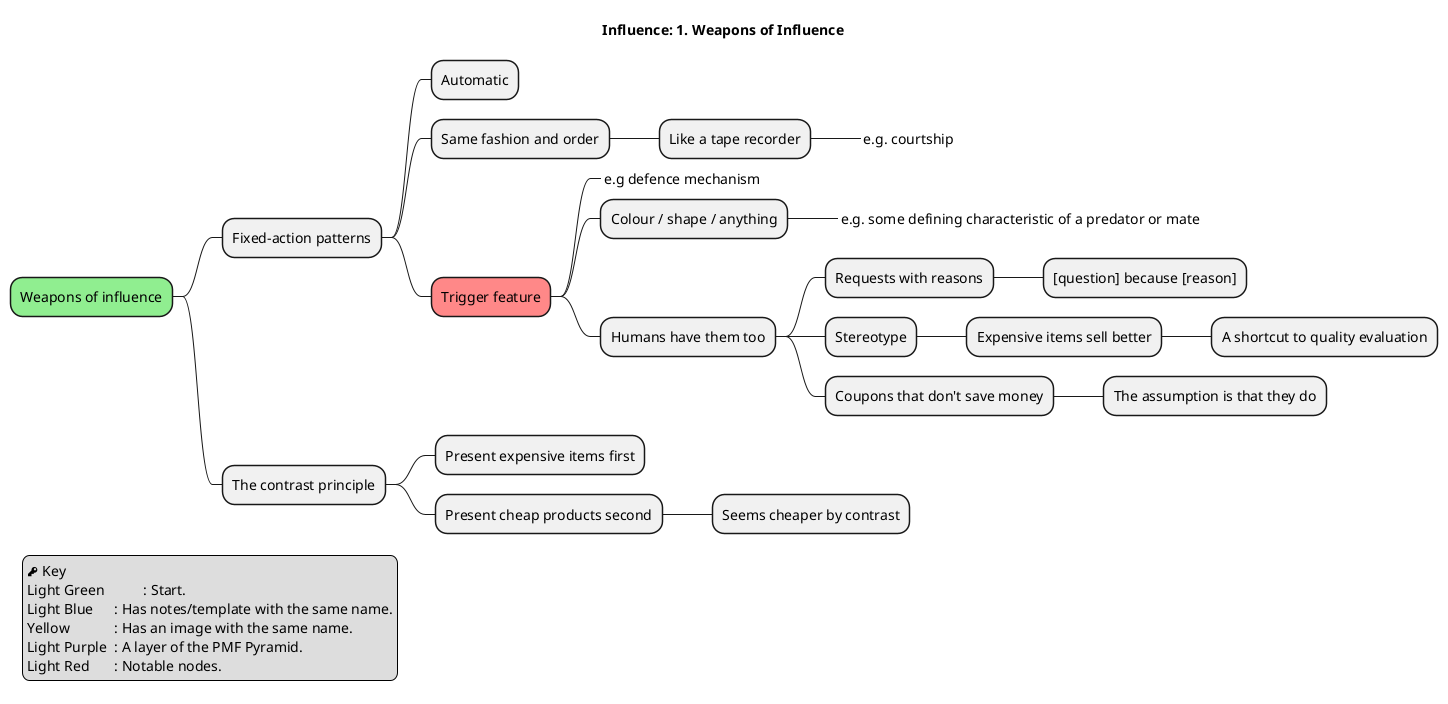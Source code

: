 @startmindmap

title Influence: 1. Weapons of Influence

legend left
  <&key> Key
  Light Green   \t: Start.
  Light Blue    \t: Has notes/template with the same name.
  Yellow        \t: Has an image with the same name.
  Light Purple  \t: A layer of the PMF Pyramid.
  Light Red     \t: Notable nodes.
endlegend


*[#lightgreen] Weapons of influence
** Fixed-action patterns
*** Automatic
*** Same fashion and order
**** Like a tape recorder
*****_ e.g. courtship
***[#F88] Trigger feature
****_ e.g defence mechanism
**** Colour / shape / anything
*****_ e.g. some defining characteristic of a predator or mate
**** Humans have them too
***** Requests with reasons
****** [question] because [reason]
***** Stereotype
****** Expensive items sell better
******* A shortcut to quality evaluation
***** Coupons that don't save money
****** The assumption is that they do

** The contrast principle
*** Present expensive items first
*** Present cheap products second
**** Seems cheaper by contrast

@endmindmap

